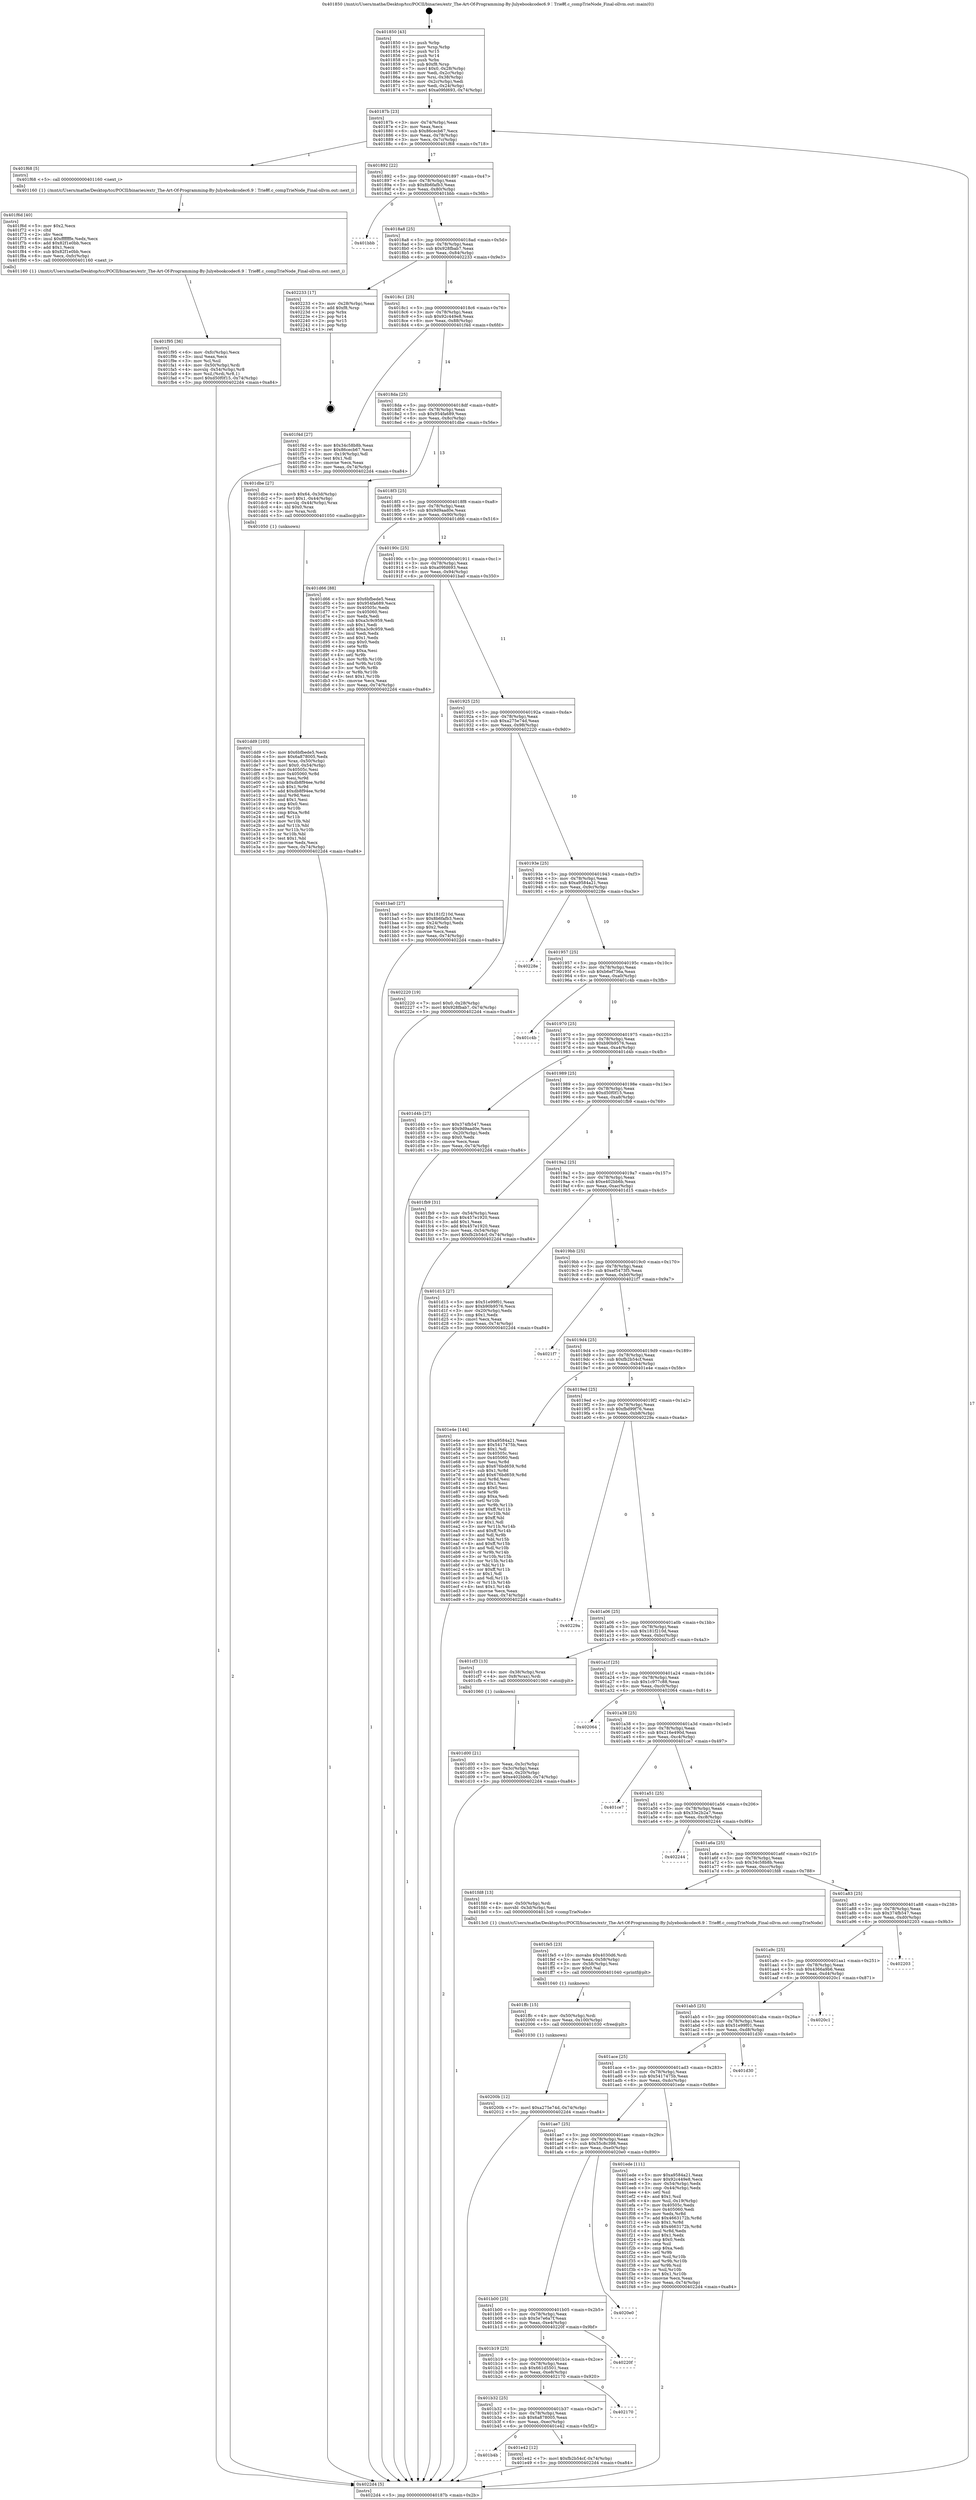 digraph "0x401850" {
  label = "0x401850 (/mnt/c/Users/mathe/Desktop/tcc/POCII/binaries/extr_The-Art-Of-Programming-By-Julyebookcodec6.9：Trie树.c_compTrieNode_Final-ollvm.out::main(0))"
  labelloc = "t"
  node[shape=record]

  Entry [label="",width=0.3,height=0.3,shape=circle,fillcolor=black,style=filled]
  "0x40187b" [label="{
     0x40187b [23]\l
     | [instrs]\l
     &nbsp;&nbsp;0x40187b \<+3\>: mov -0x74(%rbp),%eax\l
     &nbsp;&nbsp;0x40187e \<+2\>: mov %eax,%ecx\l
     &nbsp;&nbsp;0x401880 \<+6\>: sub $0x86cecb67,%ecx\l
     &nbsp;&nbsp;0x401886 \<+3\>: mov %eax,-0x78(%rbp)\l
     &nbsp;&nbsp;0x401889 \<+3\>: mov %ecx,-0x7c(%rbp)\l
     &nbsp;&nbsp;0x40188c \<+6\>: je 0000000000401f68 \<main+0x718\>\l
  }"]
  "0x401f68" [label="{
     0x401f68 [5]\l
     | [instrs]\l
     &nbsp;&nbsp;0x401f68 \<+5\>: call 0000000000401160 \<next_i\>\l
     | [calls]\l
     &nbsp;&nbsp;0x401160 \{1\} (/mnt/c/Users/mathe/Desktop/tcc/POCII/binaries/extr_The-Art-Of-Programming-By-Julyebookcodec6.9：Trie树.c_compTrieNode_Final-ollvm.out::next_i)\l
  }"]
  "0x401892" [label="{
     0x401892 [22]\l
     | [instrs]\l
     &nbsp;&nbsp;0x401892 \<+5\>: jmp 0000000000401897 \<main+0x47\>\l
     &nbsp;&nbsp;0x401897 \<+3\>: mov -0x78(%rbp),%eax\l
     &nbsp;&nbsp;0x40189a \<+5\>: sub $0x8b6fafb3,%eax\l
     &nbsp;&nbsp;0x40189f \<+3\>: mov %eax,-0x80(%rbp)\l
     &nbsp;&nbsp;0x4018a2 \<+6\>: je 0000000000401bbb \<main+0x36b\>\l
  }"]
  Exit [label="",width=0.3,height=0.3,shape=circle,fillcolor=black,style=filled,peripheries=2]
  "0x401bbb" [label="{
     0x401bbb\l
  }", style=dashed]
  "0x4018a8" [label="{
     0x4018a8 [25]\l
     | [instrs]\l
     &nbsp;&nbsp;0x4018a8 \<+5\>: jmp 00000000004018ad \<main+0x5d\>\l
     &nbsp;&nbsp;0x4018ad \<+3\>: mov -0x78(%rbp),%eax\l
     &nbsp;&nbsp;0x4018b0 \<+5\>: sub $0x928fbab7,%eax\l
     &nbsp;&nbsp;0x4018b5 \<+6\>: mov %eax,-0x84(%rbp)\l
     &nbsp;&nbsp;0x4018bb \<+6\>: je 0000000000402233 \<main+0x9e3\>\l
  }"]
  "0x40200b" [label="{
     0x40200b [12]\l
     | [instrs]\l
     &nbsp;&nbsp;0x40200b \<+7\>: movl $0xa275e74d,-0x74(%rbp)\l
     &nbsp;&nbsp;0x402012 \<+5\>: jmp 00000000004022d4 \<main+0xa84\>\l
  }"]
  "0x402233" [label="{
     0x402233 [17]\l
     | [instrs]\l
     &nbsp;&nbsp;0x402233 \<+3\>: mov -0x28(%rbp),%eax\l
     &nbsp;&nbsp;0x402236 \<+7\>: add $0xf8,%rsp\l
     &nbsp;&nbsp;0x40223d \<+1\>: pop %rbx\l
     &nbsp;&nbsp;0x40223e \<+2\>: pop %r14\l
     &nbsp;&nbsp;0x402240 \<+2\>: pop %r15\l
     &nbsp;&nbsp;0x402242 \<+1\>: pop %rbp\l
     &nbsp;&nbsp;0x402243 \<+1\>: ret\l
  }"]
  "0x4018c1" [label="{
     0x4018c1 [25]\l
     | [instrs]\l
     &nbsp;&nbsp;0x4018c1 \<+5\>: jmp 00000000004018c6 \<main+0x76\>\l
     &nbsp;&nbsp;0x4018c6 \<+3\>: mov -0x78(%rbp),%eax\l
     &nbsp;&nbsp;0x4018c9 \<+5\>: sub $0x92c449e8,%eax\l
     &nbsp;&nbsp;0x4018ce \<+6\>: mov %eax,-0x88(%rbp)\l
     &nbsp;&nbsp;0x4018d4 \<+6\>: je 0000000000401f4d \<main+0x6fd\>\l
  }"]
  "0x401ffc" [label="{
     0x401ffc [15]\l
     | [instrs]\l
     &nbsp;&nbsp;0x401ffc \<+4\>: mov -0x50(%rbp),%rdi\l
     &nbsp;&nbsp;0x402000 \<+6\>: mov %eax,-0x100(%rbp)\l
     &nbsp;&nbsp;0x402006 \<+5\>: call 0000000000401030 \<free@plt\>\l
     | [calls]\l
     &nbsp;&nbsp;0x401030 \{1\} (unknown)\l
  }"]
  "0x401f4d" [label="{
     0x401f4d [27]\l
     | [instrs]\l
     &nbsp;&nbsp;0x401f4d \<+5\>: mov $0x34c58b8b,%eax\l
     &nbsp;&nbsp;0x401f52 \<+5\>: mov $0x86cecb67,%ecx\l
     &nbsp;&nbsp;0x401f57 \<+3\>: mov -0x19(%rbp),%dl\l
     &nbsp;&nbsp;0x401f5a \<+3\>: test $0x1,%dl\l
     &nbsp;&nbsp;0x401f5d \<+3\>: cmovne %ecx,%eax\l
     &nbsp;&nbsp;0x401f60 \<+3\>: mov %eax,-0x74(%rbp)\l
     &nbsp;&nbsp;0x401f63 \<+5\>: jmp 00000000004022d4 \<main+0xa84\>\l
  }"]
  "0x4018da" [label="{
     0x4018da [25]\l
     | [instrs]\l
     &nbsp;&nbsp;0x4018da \<+5\>: jmp 00000000004018df \<main+0x8f\>\l
     &nbsp;&nbsp;0x4018df \<+3\>: mov -0x78(%rbp),%eax\l
     &nbsp;&nbsp;0x4018e2 \<+5\>: sub $0x954fa689,%eax\l
     &nbsp;&nbsp;0x4018e7 \<+6\>: mov %eax,-0x8c(%rbp)\l
     &nbsp;&nbsp;0x4018ed \<+6\>: je 0000000000401dbe \<main+0x56e\>\l
  }"]
  "0x401fe5" [label="{
     0x401fe5 [23]\l
     | [instrs]\l
     &nbsp;&nbsp;0x401fe5 \<+10\>: movabs $0x4030d6,%rdi\l
     &nbsp;&nbsp;0x401fef \<+3\>: mov %eax,-0x58(%rbp)\l
     &nbsp;&nbsp;0x401ff2 \<+3\>: mov -0x58(%rbp),%esi\l
     &nbsp;&nbsp;0x401ff5 \<+2\>: mov $0x0,%al\l
     &nbsp;&nbsp;0x401ff7 \<+5\>: call 0000000000401040 \<printf@plt\>\l
     | [calls]\l
     &nbsp;&nbsp;0x401040 \{1\} (unknown)\l
  }"]
  "0x401dbe" [label="{
     0x401dbe [27]\l
     | [instrs]\l
     &nbsp;&nbsp;0x401dbe \<+4\>: movb $0x64,-0x3d(%rbp)\l
     &nbsp;&nbsp;0x401dc2 \<+7\>: movl $0x1,-0x44(%rbp)\l
     &nbsp;&nbsp;0x401dc9 \<+4\>: movslq -0x44(%rbp),%rax\l
     &nbsp;&nbsp;0x401dcd \<+4\>: shl $0x0,%rax\l
     &nbsp;&nbsp;0x401dd1 \<+3\>: mov %rax,%rdi\l
     &nbsp;&nbsp;0x401dd4 \<+5\>: call 0000000000401050 \<malloc@plt\>\l
     | [calls]\l
     &nbsp;&nbsp;0x401050 \{1\} (unknown)\l
  }"]
  "0x4018f3" [label="{
     0x4018f3 [25]\l
     | [instrs]\l
     &nbsp;&nbsp;0x4018f3 \<+5\>: jmp 00000000004018f8 \<main+0xa8\>\l
     &nbsp;&nbsp;0x4018f8 \<+3\>: mov -0x78(%rbp),%eax\l
     &nbsp;&nbsp;0x4018fb \<+5\>: sub $0x9d9aad0e,%eax\l
     &nbsp;&nbsp;0x401900 \<+6\>: mov %eax,-0x90(%rbp)\l
     &nbsp;&nbsp;0x401906 \<+6\>: je 0000000000401d66 \<main+0x516\>\l
  }"]
  "0x401f95" [label="{
     0x401f95 [36]\l
     | [instrs]\l
     &nbsp;&nbsp;0x401f95 \<+6\>: mov -0xfc(%rbp),%ecx\l
     &nbsp;&nbsp;0x401f9b \<+3\>: imul %eax,%ecx\l
     &nbsp;&nbsp;0x401f9e \<+3\>: mov %cl,%sil\l
     &nbsp;&nbsp;0x401fa1 \<+4\>: mov -0x50(%rbp),%rdi\l
     &nbsp;&nbsp;0x401fa5 \<+4\>: movslq -0x54(%rbp),%r8\l
     &nbsp;&nbsp;0x401fa9 \<+4\>: mov %sil,(%rdi,%r8,1)\l
     &nbsp;&nbsp;0x401fad \<+7\>: movl $0xd50f0f15,-0x74(%rbp)\l
     &nbsp;&nbsp;0x401fb4 \<+5\>: jmp 00000000004022d4 \<main+0xa84\>\l
  }"]
  "0x401d66" [label="{
     0x401d66 [88]\l
     | [instrs]\l
     &nbsp;&nbsp;0x401d66 \<+5\>: mov $0x6bfbede5,%eax\l
     &nbsp;&nbsp;0x401d6b \<+5\>: mov $0x954fa689,%ecx\l
     &nbsp;&nbsp;0x401d70 \<+7\>: mov 0x40505c,%edx\l
     &nbsp;&nbsp;0x401d77 \<+7\>: mov 0x405060,%esi\l
     &nbsp;&nbsp;0x401d7e \<+2\>: mov %edx,%edi\l
     &nbsp;&nbsp;0x401d80 \<+6\>: sub $0xa3c9c959,%edi\l
     &nbsp;&nbsp;0x401d86 \<+3\>: sub $0x1,%edi\l
     &nbsp;&nbsp;0x401d89 \<+6\>: add $0xa3c9c959,%edi\l
     &nbsp;&nbsp;0x401d8f \<+3\>: imul %edi,%edx\l
     &nbsp;&nbsp;0x401d92 \<+3\>: and $0x1,%edx\l
     &nbsp;&nbsp;0x401d95 \<+3\>: cmp $0x0,%edx\l
     &nbsp;&nbsp;0x401d98 \<+4\>: sete %r8b\l
     &nbsp;&nbsp;0x401d9c \<+3\>: cmp $0xa,%esi\l
     &nbsp;&nbsp;0x401d9f \<+4\>: setl %r9b\l
     &nbsp;&nbsp;0x401da3 \<+3\>: mov %r8b,%r10b\l
     &nbsp;&nbsp;0x401da6 \<+3\>: and %r9b,%r10b\l
     &nbsp;&nbsp;0x401da9 \<+3\>: xor %r9b,%r8b\l
     &nbsp;&nbsp;0x401dac \<+3\>: or %r8b,%r10b\l
     &nbsp;&nbsp;0x401daf \<+4\>: test $0x1,%r10b\l
     &nbsp;&nbsp;0x401db3 \<+3\>: cmovne %ecx,%eax\l
     &nbsp;&nbsp;0x401db6 \<+3\>: mov %eax,-0x74(%rbp)\l
     &nbsp;&nbsp;0x401db9 \<+5\>: jmp 00000000004022d4 \<main+0xa84\>\l
  }"]
  "0x40190c" [label="{
     0x40190c [25]\l
     | [instrs]\l
     &nbsp;&nbsp;0x40190c \<+5\>: jmp 0000000000401911 \<main+0xc1\>\l
     &nbsp;&nbsp;0x401911 \<+3\>: mov -0x78(%rbp),%eax\l
     &nbsp;&nbsp;0x401914 \<+5\>: sub $0xa09fd693,%eax\l
     &nbsp;&nbsp;0x401919 \<+6\>: mov %eax,-0x94(%rbp)\l
     &nbsp;&nbsp;0x40191f \<+6\>: je 0000000000401ba0 \<main+0x350\>\l
  }"]
  "0x401f6d" [label="{
     0x401f6d [40]\l
     | [instrs]\l
     &nbsp;&nbsp;0x401f6d \<+5\>: mov $0x2,%ecx\l
     &nbsp;&nbsp;0x401f72 \<+1\>: cltd\l
     &nbsp;&nbsp;0x401f73 \<+2\>: idiv %ecx\l
     &nbsp;&nbsp;0x401f75 \<+6\>: imul $0xfffffffe,%edx,%ecx\l
     &nbsp;&nbsp;0x401f7b \<+6\>: add $0x82f1e0bb,%ecx\l
     &nbsp;&nbsp;0x401f81 \<+3\>: add $0x1,%ecx\l
     &nbsp;&nbsp;0x401f84 \<+6\>: sub $0x82f1e0bb,%ecx\l
     &nbsp;&nbsp;0x401f8a \<+6\>: mov %ecx,-0xfc(%rbp)\l
     &nbsp;&nbsp;0x401f90 \<+5\>: call 0000000000401160 \<next_i\>\l
     | [calls]\l
     &nbsp;&nbsp;0x401160 \{1\} (/mnt/c/Users/mathe/Desktop/tcc/POCII/binaries/extr_The-Art-Of-Programming-By-Julyebookcodec6.9：Trie树.c_compTrieNode_Final-ollvm.out::next_i)\l
  }"]
  "0x401ba0" [label="{
     0x401ba0 [27]\l
     | [instrs]\l
     &nbsp;&nbsp;0x401ba0 \<+5\>: mov $0x181f210d,%eax\l
     &nbsp;&nbsp;0x401ba5 \<+5\>: mov $0x8b6fafb3,%ecx\l
     &nbsp;&nbsp;0x401baa \<+3\>: mov -0x24(%rbp),%edx\l
     &nbsp;&nbsp;0x401bad \<+3\>: cmp $0x2,%edx\l
     &nbsp;&nbsp;0x401bb0 \<+3\>: cmovne %ecx,%eax\l
     &nbsp;&nbsp;0x401bb3 \<+3\>: mov %eax,-0x74(%rbp)\l
     &nbsp;&nbsp;0x401bb6 \<+5\>: jmp 00000000004022d4 \<main+0xa84\>\l
  }"]
  "0x401925" [label="{
     0x401925 [25]\l
     | [instrs]\l
     &nbsp;&nbsp;0x401925 \<+5\>: jmp 000000000040192a \<main+0xda\>\l
     &nbsp;&nbsp;0x40192a \<+3\>: mov -0x78(%rbp),%eax\l
     &nbsp;&nbsp;0x40192d \<+5\>: sub $0xa275e74d,%eax\l
     &nbsp;&nbsp;0x401932 \<+6\>: mov %eax,-0x98(%rbp)\l
     &nbsp;&nbsp;0x401938 \<+6\>: je 0000000000402220 \<main+0x9d0\>\l
  }"]
  "0x4022d4" [label="{
     0x4022d4 [5]\l
     | [instrs]\l
     &nbsp;&nbsp;0x4022d4 \<+5\>: jmp 000000000040187b \<main+0x2b\>\l
  }"]
  "0x401850" [label="{
     0x401850 [43]\l
     | [instrs]\l
     &nbsp;&nbsp;0x401850 \<+1\>: push %rbp\l
     &nbsp;&nbsp;0x401851 \<+3\>: mov %rsp,%rbp\l
     &nbsp;&nbsp;0x401854 \<+2\>: push %r15\l
     &nbsp;&nbsp;0x401856 \<+2\>: push %r14\l
     &nbsp;&nbsp;0x401858 \<+1\>: push %rbx\l
     &nbsp;&nbsp;0x401859 \<+7\>: sub $0xf8,%rsp\l
     &nbsp;&nbsp;0x401860 \<+7\>: movl $0x0,-0x28(%rbp)\l
     &nbsp;&nbsp;0x401867 \<+3\>: mov %edi,-0x2c(%rbp)\l
     &nbsp;&nbsp;0x40186a \<+4\>: mov %rsi,-0x38(%rbp)\l
     &nbsp;&nbsp;0x40186e \<+3\>: mov -0x2c(%rbp),%edi\l
     &nbsp;&nbsp;0x401871 \<+3\>: mov %edi,-0x24(%rbp)\l
     &nbsp;&nbsp;0x401874 \<+7\>: movl $0xa09fd693,-0x74(%rbp)\l
  }"]
  "0x401b4b" [label="{
     0x401b4b\l
  }", style=dashed]
  "0x402220" [label="{
     0x402220 [19]\l
     | [instrs]\l
     &nbsp;&nbsp;0x402220 \<+7\>: movl $0x0,-0x28(%rbp)\l
     &nbsp;&nbsp;0x402227 \<+7\>: movl $0x928fbab7,-0x74(%rbp)\l
     &nbsp;&nbsp;0x40222e \<+5\>: jmp 00000000004022d4 \<main+0xa84\>\l
  }"]
  "0x40193e" [label="{
     0x40193e [25]\l
     | [instrs]\l
     &nbsp;&nbsp;0x40193e \<+5\>: jmp 0000000000401943 \<main+0xf3\>\l
     &nbsp;&nbsp;0x401943 \<+3\>: mov -0x78(%rbp),%eax\l
     &nbsp;&nbsp;0x401946 \<+5\>: sub $0xa9584a21,%eax\l
     &nbsp;&nbsp;0x40194b \<+6\>: mov %eax,-0x9c(%rbp)\l
     &nbsp;&nbsp;0x401951 \<+6\>: je 000000000040228e \<main+0xa3e\>\l
  }"]
  "0x401e42" [label="{
     0x401e42 [12]\l
     | [instrs]\l
     &nbsp;&nbsp;0x401e42 \<+7\>: movl $0xfb2b54cf,-0x74(%rbp)\l
     &nbsp;&nbsp;0x401e49 \<+5\>: jmp 00000000004022d4 \<main+0xa84\>\l
  }"]
  "0x40228e" [label="{
     0x40228e\l
  }", style=dashed]
  "0x401957" [label="{
     0x401957 [25]\l
     | [instrs]\l
     &nbsp;&nbsp;0x401957 \<+5\>: jmp 000000000040195c \<main+0x10c\>\l
     &nbsp;&nbsp;0x40195c \<+3\>: mov -0x78(%rbp),%eax\l
     &nbsp;&nbsp;0x40195f \<+5\>: sub $0xb6ef736a,%eax\l
     &nbsp;&nbsp;0x401964 \<+6\>: mov %eax,-0xa0(%rbp)\l
     &nbsp;&nbsp;0x40196a \<+6\>: je 0000000000401c4b \<main+0x3fb\>\l
  }"]
  "0x401b32" [label="{
     0x401b32 [25]\l
     | [instrs]\l
     &nbsp;&nbsp;0x401b32 \<+5\>: jmp 0000000000401b37 \<main+0x2e7\>\l
     &nbsp;&nbsp;0x401b37 \<+3\>: mov -0x78(%rbp),%eax\l
     &nbsp;&nbsp;0x401b3a \<+5\>: sub $0x6a878005,%eax\l
     &nbsp;&nbsp;0x401b3f \<+6\>: mov %eax,-0xec(%rbp)\l
     &nbsp;&nbsp;0x401b45 \<+6\>: je 0000000000401e42 \<main+0x5f2\>\l
  }"]
  "0x401c4b" [label="{
     0x401c4b\l
  }", style=dashed]
  "0x401970" [label="{
     0x401970 [25]\l
     | [instrs]\l
     &nbsp;&nbsp;0x401970 \<+5\>: jmp 0000000000401975 \<main+0x125\>\l
     &nbsp;&nbsp;0x401975 \<+3\>: mov -0x78(%rbp),%eax\l
     &nbsp;&nbsp;0x401978 \<+5\>: sub $0xb90b9576,%eax\l
     &nbsp;&nbsp;0x40197d \<+6\>: mov %eax,-0xa4(%rbp)\l
     &nbsp;&nbsp;0x401983 \<+6\>: je 0000000000401d4b \<main+0x4fb\>\l
  }"]
  "0x402170" [label="{
     0x402170\l
  }", style=dashed]
  "0x401d4b" [label="{
     0x401d4b [27]\l
     | [instrs]\l
     &nbsp;&nbsp;0x401d4b \<+5\>: mov $0x374fb547,%eax\l
     &nbsp;&nbsp;0x401d50 \<+5\>: mov $0x9d9aad0e,%ecx\l
     &nbsp;&nbsp;0x401d55 \<+3\>: mov -0x20(%rbp),%edx\l
     &nbsp;&nbsp;0x401d58 \<+3\>: cmp $0x0,%edx\l
     &nbsp;&nbsp;0x401d5b \<+3\>: cmove %ecx,%eax\l
     &nbsp;&nbsp;0x401d5e \<+3\>: mov %eax,-0x74(%rbp)\l
     &nbsp;&nbsp;0x401d61 \<+5\>: jmp 00000000004022d4 \<main+0xa84\>\l
  }"]
  "0x401989" [label="{
     0x401989 [25]\l
     | [instrs]\l
     &nbsp;&nbsp;0x401989 \<+5\>: jmp 000000000040198e \<main+0x13e\>\l
     &nbsp;&nbsp;0x40198e \<+3\>: mov -0x78(%rbp),%eax\l
     &nbsp;&nbsp;0x401991 \<+5\>: sub $0xd50f0f15,%eax\l
     &nbsp;&nbsp;0x401996 \<+6\>: mov %eax,-0xa8(%rbp)\l
     &nbsp;&nbsp;0x40199c \<+6\>: je 0000000000401fb9 \<main+0x769\>\l
  }"]
  "0x401b19" [label="{
     0x401b19 [25]\l
     | [instrs]\l
     &nbsp;&nbsp;0x401b19 \<+5\>: jmp 0000000000401b1e \<main+0x2ce\>\l
     &nbsp;&nbsp;0x401b1e \<+3\>: mov -0x78(%rbp),%eax\l
     &nbsp;&nbsp;0x401b21 \<+5\>: sub $0x661d5501,%eax\l
     &nbsp;&nbsp;0x401b26 \<+6\>: mov %eax,-0xe8(%rbp)\l
     &nbsp;&nbsp;0x401b2c \<+6\>: je 0000000000402170 \<main+0x920\>\l
  }"]
  "0x401fb9" [label="{
     0x401fb9 [31]\l
     | [instrs]\l
     &nbsp;&nbsp;0x401fb9 \<+3\>: mov -0x54(%rbp),%eax\l
     &nbsp;&nbsp;0x401fbc \<+5\>: sub $0x457e1920,%eax\l
     &nbsp;&nbsp;0x401fc1 \<+3\>: add $0x1,%eax\l
     &nbsp;&nbsp;0x401fc4 \<+5\>: add $0x457e1920,%eax\l
     &nbsp;&nbsp;0x401fc9 \<+3\>: mov %eax,-0x54(%rbp)\l
     &nbsp;&nbsp;0x401fcc \<+7\>: movl $0xfb2b54cf,-0x74(%rbp)\l
     &nbsp;&nbsp;0x401fd3 \<+5\>: jmp 00000000004022d4 \<main+0xa84\>\l
  }"]
  "0x4019a2" [label="{
     0x4019a2 [25]\l
     | [instrs]\l
     &nbsp;&nbsp;0x4019a2 \<+5\>: jmp 00000000004019a7 \<main+0x157\>\l
     &nbsp;&nbsp;0x4019a7 \<+3\>: mov -0x78(%rbp),%eax\l
     &nbsp;&nbsp;0x4019aa \<+5\>: sub $0xe402bb6b,%eax\l
     &nbsp;&nbsp;0x4019af \<+6\>: mov %eax,-0xac(%rbp)\l
     &nbsp;&nbsp;0x4019b5 \<+6\>: je 0000000000401d15 \<main+0x4c5\>\l
  }"]
  "0x40220f" [label="{
     0x40220f\l
  }", style=dashed]
  "0x401d15" [label="{
     0x401d15 [27]\l
     | [instrs]\l
     &nbsp;&nbsp;0x401d15 \<+5\>: mov $0x51e99f01,%eax\l
     &nbsp;&nbsp;0x401d1a \<+5\>: mov $0xb90b9576,%ecx\l
     &nbsp;&nbsp;0x401d1f \<+3\>: mov -0x20(%rbp),%edx\l
     &nbsp;&nbsp;0x401d22 \<+3\>: cmp $0x1,%edx\l
     &nbsp;&nbsp;0x401d25 \<+3\>: cmovl %ecx,%eax\l
     &nbsp;&nbsp;0x401d28 \<+3\>: mov %eax,-0x74(%rbp)\l
     &nbsp;&nbsp;0x401d2b \<+5\>: jmp 00000000004022d4 \<main+0xa84\>\l
  }"]
  "0x4019bb" [label="{
     0x4019bb [25]\l
     | [instrs]\l
     &nbsp;&nbsp;0x4019bb \<+5\>: jmp 00000000004019c0 \<main+0x170\>\l
     &nbsp;&nbsp;0x4019c0 \<+3\>: mov -0x78(%rbp),%eax\l
     &nbsp;&nbsp;0x4019c3 \<+5\>: sub $0xef5473f5,%eax\l
     &nbsp;&nbsp;0x4019c8 \<+6\>: mov %eax,-0xb0(%rbp)\l
     &nbsp;&nbsp;0x4019ce \<+6\>: je 00000000004021f7 \<main+0x9a7\>\l
  }"]
  "0x401b00" [label="{
     0x401b00 [25]\l
     | [instrs]\l
     &nbsp;&nbsp;0x401b00 \<+5\>: jmp 0000000000401b05 \<main+0x2b5\>\l
     &nbsp;&nbsp;0x401b05 \<+3\>: mov -0x78(%rbp),%eax\l
     &nbsp;&nbsp;0x401b08 \<+5\>: sub $0x5e7e6a7f,%eax\l
     &nbsp;&nbsp;0x401b0d \<+6\>: mov %eax,-0xe4(%rbp)\l
     &nbsp;&nbsp;0x401b13 \<+6\>: je 000000000040220f \<main+0x9bf\>\l
  }"]
  "0x4021f7" [label="{
     0x4021f7\l
  }", style=dashed]
  "0x4019d4" [label="{
     0x4019d4 [25]\l
     | [instrs]\l
     &nbsp;&nbsp;0x4019d4 \<+5\>: jmp 00000000004019d9 \<main+0x189\>\l
     &nbsp;&nbsp;0x4019d9 \<+3\>: mov -0x78(%rbp),%eax\l
     &nbsp;&nbsp;0x4019dc \<+5\>: sub $0xfb2b54cf,%eax\l
     &nbsp;&nbsp;0x4019e1 \<+6\>: mov %eax,-0xb4(%rbp)\l
     &nbsp;&nbsp;0x4019e7 \<+6\>: je 0000000000401e4e \<main+0x5fe\>\l
  }"]
  "0x4020e0" [label="{
     0x4020e0\l
  }", style=dashed]
  "0x401e4e" [label="{
     0x401e4e [144]\l
     | [instrs]\l
     &nbsp;&nbsp;0x401e4e \<+5\>: mov $0xa9584a21,%eax\l
     &nbsp;&nbsp;0x401e53 \<+5\>: mov $0x5417475b,%ecx\l
     &nbsp;&nbsp;0x401e58 \<+2\>: mov $0x1,%dl\l
     &nbsp;&nbsp;0x401e5a \<+7\>: mov 0x40505c,%esi\l
     &nbsp;&nbsp;0x401e61 \<+7\>: mov 0x405060,%edi\l
     &nbsp;&nbsp;0x401e68 \<+3\>: mov %esi,%r8d\l
     &nbsp;&nbsp;0x401e6b \<+7\>: sub $0x676bd659,%r8d\l
     &nbsp;&nbsp;0x401e72 \<+4\>: sub $0x1,%r8d\l
     &nbsp;&nbsp;0x401e76 \<+7\>: add $0x676bd659,%r8d\l
     &nbsp;&nbsp;0x401e7d \<+4\>: imul %r8d,%esi\l
     &nbsp;&nbsp;0x401e81 \<+3\>: and $0x1,%esi\l
     &nbsp;&nbsp;0x401e84 \<+3\>: cmp $0x0,%esi\l
     &nbsp;&nbsp;0x401e87 \<+4\>: sete %r9b\l
     &nbsp;&nbsp;0x401e8b \<+3\>: cmp $0xa,%edi\l
     &nbsp;&nbsp;0x401e8e \<+4\>: setl %r10b\l
     &nbsp;&nbsp;0x401e92 \<+3\>: mov %r9b,%r11b\l
     &nbsp;&nbsp;0x401e95 \<+4\>: xor $0xff,%r11b\l
     &nbsp;&nbsp;0x401e99 \<+3\>: mov %r10b,%bl\l
     &nbsp;&nbsp;0x401e9c \<+3\>: xor $0xff,%bl\l
     &nbsp;&nbsp;0x401e9f \<+3\>: xor $0x1,%dl\l
     &nbsp;&nbsp;0x401ea2 \<+3\>: mov %r11b,%r14b\l
     &nbsp;&nbsp;0x401ea5 \<+4\>: and $0xff,%r14b\l
     &nbsp;&nbsp;0x401ea9 \<+3\>: and %dl,%r9b\l
     &nbsp;&nbsp;0x401eac \<+3\>: mov %bl,%r15b\l
     &nbsp;&nbsp;0x401eaf \<+4\>: and $0xff,%r15b\l
     &nbsp;&nbsp;0x401eb3 \<+3\>: and %dl,%r10b\l
     &nbsp;&nbsp;0x401eb6 \<+3\>: or %r9b,%r14b\l
     &nbsp;&nbsp;0x401eb9 \<+3\>: or %r10b,%r15b\l
     &nbsp;&nbsp;0x401ebc \<+3\>: xor %r15b,%r14b\l
     &nbsp;&nbsp;0x401ebf \<+3\>: or %bl,%r11b\l
     &nbsp;&nbsp;0x401ec2 \<+4\>: xor $0xff,%r11b\l
     &nbsp;&nbsp;0x401ec6 \<+3\>: or $0x1,%dl\l
     &nbsp;&nbsp;0x401ec9 \<+3\>: and %dl,%r11b\l
     &nbsp;&nbsp;0x401ecc \<+3\>: or %r11b,%r14b\l
     &nbsp;&nbsp;0x401ecf \<+4\>: test $0x1,%r14b\l
     &nbsp;&nbsp;0x401ed3 \<+3\>: cmovne %ecx,%eax\l
     &nbsp;&nbsp;0x401ed6 \<+3\>: mov %eax,-0x74(%rbp)\l
     &nbsp;&nbsp;0x401ed9 \<+5\>: jmp 00000000004022d4 \<main+0xa84\>\l
  }"]
  "0x4019ed" [label="{
     0x4019ed [25]\l
     | [instrs]\l
     &nbsp;&nbsp;0x4019ed \<+5\>: jmp 00000000004019f2 \<main+0x1a2\>\l
     &nbsp;&nbsp;0x4019f2 \<+3\>: mov -0x78(%rbp),%eax\l
     &nbsp;&nbsp;0x4019f5 \<+5\>: sub $0xfbd99f76,%eax\l
     &nbsp;&nbsp;0x4019fa \<+6\>: mov %eax,-0xb8(%rbp)\l
     &nbsp;&nbsp;0x401a00 \<+6\>: je 000000000040229a \<main+0xa4a\>\l
  }"]
  "0x401ae7" [label="{
     0x401ae7 [25]\l
     | [instrs]\l
     &nbsp;&nbsp;0x401ae7 \<+5\>: jmp 0000000000401aec \<main+0x29c\>\l
     &nbsp;&nbsp;0x401aec \<+3\>: mov -0x78(%rbp),%eax\l
     &nbsp;&nbsp;0x401aef \<+5\>: sub $0x55c8c398,%eax\l
     &nbsp;&nbsp;0x401af4 \<+6\>: mov %eax,-0xe0(%rbp)\l
     &nbsp;&nbsp;0x401afa \<+6\>: je 00000000004020e0 \<main+0x890\>\l
  }"]
  "0x40229a" [label="{
     0x40229a\l
  }", style=dashed]
  "0x401a06" [label="{
     0x401a06 [25]\l
     | [instrs]\l
     &nbsp;&nbsp;0x401a06 \<+5\>: jmp 0000000000401a0b \<main+0x1bb\>\l
     &nbsp;&nbsp;0x401a0b \<+3\>: mov -0x78(%rbp),%eax\l
     &nbsp;&nbsp;0x401a0e \<+5\>: sub $0x181f210d,%eax\l
     &nbsp;&nbsp;0x401a13 \<+6\>: mov %eax,-0xbc(%rbp)\l
     &nbsp;&nbsp;0x401a19 \<+6\>: je 0000000000401cf3 \<main+0x4a3\>\l
  }"]
  "0x401ede" [label="{
     0x401ede [111]\l
     | [instrs]\l
     &nbsp;&nbsp;0x401ede \<+5\>: mov $0xa9584a21,%eax\l
     &nbsp;&nbsp;0x401ee3 \<+5\>: mov $0x92c449e8,%ecx\l
     &nbsp;&nbsp;0x401ee8 \<+3\>: mov -0x54(%rbp),%edx\l
     &nbsp;&nbsp;0x401eeb \<+3\>: cmp -0x44(%rbp),%edx\l
     &nbsp;&nbsp;0x401eee \<+4\>: setl %sil\l
     &nbsp;&nbsp;0x401ef2 \<+4\>: and $0x1,%sil\l
     &nbsp;&nbsp;0x401ef6 \<+4\>: mov %sil,-0x19(%rbp)\l
     &nbsp;&nbsp;0x401efa \<+7\>: mov 0x40505c,%edx\l
     &nbsp;&nbsp;0x401f01 \<+7\>: mov 0x405060,%edi\l
     &nbsp;&nbsp;0x401f08 \<+3\>: mov %edx,%r8d\l
     &nbsp;&nbsp;0x401f0b \<+7\>: add $0x4663172b,%r8d\l
     &nbsp;&nbsp;0x401f12 \<+4\>: sub $0x1,%r8d\l
     &nbsp;&nbsp;0x401f16 \<+7\>: sub $0x4663172b,%r8d\l
     &nbsp;&nbsp;0x401f1d \<+4\>: imul %r8d,%edx\l
     &nbsp;&nbsp;0x401f21 \<+3\>: and $0x1,%edx\l
     &nbsp;&nbsp;0x401f24 \<+3\>: cmp $0x0,%edx\l
     &nbsp;&nbsp;0x401f27 \<+4\>: sete %sil\l
     &nbsp;&nbsp;0x401f2b \<+3\>: cmp $0xa,%edi\l
     &nbsp;&nbsp;0x401f2e \<+4\>: setl %r9b\l
     &nbsp;&nbsp;0x401f32 \<+3\>: mov %sil,%r10b\l
     &nbsp;&nbsp;0x401f35 \<+3\>: and %r9b,%r10b\l
     &nbsp;&nbsp;0x401f38 \<+3\>: xor %r9b,%sil\l
     &nbsp;&nbsp;0x401f3b \<+3\>: or %sil,%r10b\l
     &nbsp;&nbsp;0x401f3e \<+4\>: test $0x1,%r10b\l
     &nbsp;&nbsp;0x401f42 \<+3\>: cmovne %ecx,%eax\l
     &nbsp;&nbsp;0x401f45 \<+3\>: mov %eax,-0x74(%rbp)\l
     &nbsp;&nbsp;0x401f48 \<+5\>: jmp 00000000004022d4 \<main+0xa84\>\l
  }"]
  "0x401cf3" [label="{
     0x401cf3 [13]\l
     | [instrs]\l
     &nbsp;&nbsp;0x401cf3 \<+4\>: mov -0x38(%rbp),%rax\l
     &nbsp;&nbsp;0x401cf7 \<+4\>: mov 0x8(%rax),%rdi\l
     &nbsp;&nbsp;0x401cfb \<+5\>: call 0000000000401060 \<atoi@plt\>\l
     | [calls]\l
     &nbsp;&nbsp;0x401060 \{1\} (unknown)\l
  }"]
  "0x401a1f" [label="{
     0x401a1f [25]\l
     | [instrs]\l
     &nbsp;&nbsp;0x401a1f \<+5\>: jmp 0000000000401a24 \<main+0x1d4\>\l
     &nbsp;&nbsp;0x401a24 \<+3\>: mov -0x78(%rbp),%eax\l
     &nbsp;&nbsp;0x401a27 \<+5\>: sub $0x1c977c88,%eax\l
     &nbsp;&nbsp;0x401a2c \<+6\>: mov %eax,-0xc0(%rbp)\l
     &nbsp;&nbsp;0x401a32 \<+6\>: je 0000000000402064 \<main+0x814\>\l
  }"]
  "0x401d00" [label="{
     0x401d00 [21]\l
     | [instrs]\l
     &nbsp;&nbsp;0x401d00 \<+3\>: mov %eax,-0x3c(%rbp)\l
     &nbsp;&nbsp;0x401d03 \<+3\>: mov -0x3c(%rbp),%eax\l
     &nbsp;&nbsp;0x401d06 \<+3\>: mov %eax,-0x20(%rbp)\l
     &nbsp;&nbsp;0x401d09 \<+7\>: movl $0xe402bb6b,-0x74(%rbp)\l
     &nbsp;&nbsp;0x401d10 \<+5\>: jmp 00000000004022d4 \<main+0xa84\>\l
  }"]
  "0x401dd9" [label="{
     0x401dd9 [105]\l
     | [instrs]\l
     &nbsp;&nbsp;0x401dd9 \<+5\>: mov $0x6bfbede5,%ecx\l
     &nbsp;&nbsp;0x401dde \<+5\>: mov $0x6a878005,%edx\l
     &nbsp;&nbsp;0x401de3 \<+4\>: mov %rax,-0x50(%rbp)\l
     &nbsp;&nbsp;0x401de7 \<+7\>: movl $0x0,-0x54(%rbp)\l
     &nbsp;&nbsp;0x401dee \<+7\>: mov 0x40505c,%esi\l
     &nbsp;&nbsp;0x401df5 \<+8\>: mov 0x405060,%r8d\l
     &nbsp;&nbsp;0x401dfd \<+3\>: mov %esi,%r9d\l
     &nbsp;&nbsp;0x401e00 \<+7\>: sub $0xdb8f94ee,%r9d\l
     &nbsp;&nbsp;0x401e07 \<+4\>: sub $0x1,%r9d\l
     &nbsp;&nbsp;0x401e0b \<+7\>: add $0xdb8f94ee,%r9d\l
     &nbsp;&nbsp;0x401e12 \<+4\>: imul %r9d,%esi\l
     &nbsp;&nbsp;0x401e16 \<+3\>: and $0x1,%esi\l
     &nbsp;&nbsp;0x401e19 \<+3\>: cmp $0x0,%esi\l
     &nbsp;&nbsp;0x401e1c \<+4\>: sete %r10b\l
     &nbsp;&nbsp;0x401e20 \<+4\>: cmp $0xa,%r8d\l
     &nbsp;&nbsp;0x401e24 \<+4\>: setl %r11b\l
     &nbsp;&nbsp;0x401e28 \<+3\>: mov %r10b,%bl\l
     &nbsp;&nbsp;0x401e2b \<+3\>: and %r11b,%bl\l
     &nbsp;&nbsp;0x401e2e \<+3\>: xor %r11b,%r10b\l
     &nbsp;&nbsp;0x401e31 \<+3\>: or %r10b,%bl\l
     &nbsp;&nbsp;0x401e34 \<+3\>: test $0x1,%bl\l
     &nbsp;&nbsp;0x401e37 \<+3\>: cmovne %edx,%ecx\l
     &nbsp;&nbsp;0x401e3a \<+3\>: mov %ecx,-0x74(%rbp)\l
     &nbsp;&nbsp;0x401e3d \<+5\>: jmp 00000000004022d4 \<main+0xa84\>\l
  }"]
  "0x401ace" [label="{
     0x401ace [25]\l
     | [instrs]\l
     &nbsp;&nbsp;0x401ace \<+5\>: jmp 0000000000401ad3 \<main+0x283\>\l
     &nbsp;&nbsp;0x401ad3 \<+3\>: mov -0x78(%rbp),%eax\l
     &nbsp;&nbsp;0x401ad6 \<+5\>: sub $0x5417475b,%eax\l
     &nbsp;&nbsp;0x401adb \<+6\>: mov %eax,-0xdc(%rbp)\l
     &nbsp;&nbsp;0x401ae1 \<+6\>: je 0000000000401ede \<main+0x68e\>\l
  }"]
  "0x402064" [label="{
     0x402064\l
  }", style=dashed]
  "0x401a38" [label="{
     0x401a38 [25]\l
     | [instrs]\l
     &nbsp;&nbsp;0x401a38 \<+5\>: jmp 0000000000401a3d \<main+0x1ed\>\l
     &nbsp;&nbsp;0x401a3d \<+3\>: mov -0x78(%rbp),%eax\l
     &nbsp;&nbsp;0x401a40 \<+5\>: sub $0x216e490d,%eax\l
     &nbsp;&nbsp;0x401a45 \<+6\>: mov %eax,-0xc4(%rbp)\l
     &nbsp;&nbsp;0x401a4b \<+6\>: je 0000000000401ce7 \<main+0x497\>\l
  }"]
  "0x401d30" [label="{
     0x401d30\l
  }", style=dashed]
  "0x401ce7" [label="{
     0x401ce7\l
  }", style=dashed]
  "0x401a51" [label="{
     0x401a51 [25]\l
     | [instrs]\l
     &nbsp;&nbsp;0x401a51 \<+5\>: jmp 0000000000401a56 \<main+0x206\>\l
     &nbsp;&nbsp;0x401a56 \<+3\>: mov -0x78(%rbp),%eax\l
     &nbsp;&nbsp;0x401a59 \<+5\>: sub $0x33e2b2a7,%eax\l
     &nbsp;&nbsp;0x401a5e \<+6\>: mov %eax,-0xc8(%rbp)\l
     &nbsp;&nbsp;0x401a64 \<+6\>: je 0000000000402244 \<main+0x9f4\>\l
  }"]
  "0x401ab5" [label="{
     0x401ab5 [25]\l
     | [instrs]\l
     &nbsp;&nbsp;0x401ab5 \<+5\>: jmp 0000000000401aba \<main+0x26a\>\l
     &nbsp;&nbsp;0x401aba \<+3\>: mov -0x78(%rbp),%eax\l
     &nbsp;&nbsp;0x401abd \<+5\>: sub $0x51e99f01,%eax\l
     &nbsp;&nbsp;0x401ac2 \<+6\>: mov %eax,-0xd8(%rbp)\l
     &nbsp;&nbsp;0x401ac8 \<+6\>: je 0000000000401d30 \<main+0x4e0\>\l
  }"]
  "0x402244" [label="{
     0x402244\l
  }", style=dashed]
  "0x401a6a" [label="{
     0x401a6a [25]\l
     | [instrs]\l
     &nbsp;&nbsp;0x401a6a \<+5\>: jmp 0000000000401a6f \<main+0x21f\>\l
     &nbsp;&nbsp;0x401a6f \<+3\>: mov -0x78(%rbp),%eax\l
     &nbsp;&nbsp;0x401a72 \<+5\>: sub $0x34c58b8b,%eax\l
     &nbsp;&nbsp;0x401a77 \<+6\>: mov %eax,-0xcc(%rbp)\l
     &nbsp;&nbsp;0x401a7d \<+6\>: je 0000000000401fd8 \<main+0x788\>\l
  }"]
  "0x4020c1" [label="{
     0x4020c1\l
  }", style=dashed]
  "0x401fd8" [label="{
     0x401fd8 [13]\l
     | [instrs]\l
     &nbsp;&nbsp;0x401fd8 \<+4\>: mov -0x50(%rbp),%rdi\l
     &nbsp;&nbsp;0x401fdc \<+4\>: movsbl -0x3d(%rbp),%esi\l
     &nbsp;&nbsp;0x401fe0 \<+5\>: call 00000000004013c0 \<compTrieNode\>\l
     | [calls]\l
     &nbsp;&nbsp;0x4013c0 \{1\} (/mnt/c/Users/mathe/Desktop/tcc/POCII/binaries/extr_The-Art-Of-Programming-By-Julyebookcodec6.9：Trie树.c_compTrieNode_Final-ollvm.out::compTrieNode)\l
  }"]
  "0x401a83" [label="{
     0x401a83 [25]\l
     | [instrs]\l
     &nbsp;&nbsp;0x401a83 \<+5\>: jmp 0000000000401a88 \<main+0x238\>\l
     &nbsp;&nbsp;0x401a88 \<+3\>: mov -0x78(%rbp),%eax\l
     &nbsp;&nbsp;0x401a8b \<+5\>: sub $0x374fb547,%eax\l
     &nbsp;&nbsp;0x401a90 \<+6\>: mov %eax,-0xd0(%rbp)\l
     &nbsp;&nbsp;0x401a96 \<+6\>: je 0000000000402203 \<main+0x9b3\>\l
  }"]
  "0x401a9c" [label="{
     0x401a9c [25]\l
     | [instrs]\l
     &nbsp;&nbsp;0x401a9c \<+5\>: jmp 0000000000401aa1 \<main+0x251\>\l
     &nbsp;&nbsp;0x401aa1 \<+3\>: mov -0x78(%rbp),%eax\l
     &nbsp;&nbsp;0x401aa4 \<+5\>: sub $0x4366a9b6,%eax\l
     &nbsp;&nbsp;0x401aa9 \<+6\>: mov %eax,-0xd4(%rbp)\l
     &nbsp;&nbsp;0x401aaf \<+6\>: je 00000000004020c1 \<main+0x871\>\l
  }"]
  "0x402203" [label="{
     0x402203\l
  }", style=dashed]
  Entry -> "0x401850" [label=" 1"]
  "0x40187b" -> "0x401f68" [label=" 1"]
  "0x40187b" -> "0x401892" [label=" 17"]
  "0x402233" -> Exit [label=" 1"]
  "0x401892" -> "0x401bbb" [label=" 0"]
  "0x401892" -> "0x4018a8" [label=" 17"]
  "0x402220" -> "0x4022d4" [label=" 1"]
  "0x4018a8" -> "0x402233" [label=" 1"]
  "0x4018a8" -> "0x4018c1" [label=" 16"]
  "0x40200b" -> "0x4022d4" [label=" 1"]
  "0x4018c1" -> "0x401f4d" [label=" 2"]
  "0x4018c1" -> "0x4018da" [label=" 14"]
  "0x401ffc" -> "0x40200b" [label=" 1"]
  "0x4018da" -> "0x401dbe" [label=" 1"]
  "0x4018da" -> "0x4018f3" [label=" 13"]
  "0x401fe5" -> "0x401ffc" [label=" 1"]
  "0x4018f3" -> "0x401d66" [label=" 1"]
  "0x4018f3" -> "0x40190c" [label=" 12"]
  "0x401fd8" -> "0x401fe5" [label=" 1"]
  "0x40190c" -> "0x401ba0" [label=" 1"]
  "0x40190c" -> "0x401925" [label=" 11"]
  "0x401ba0" -> "0x4022d4" [label=" 1"]
  "0x401850" -> "0x40187b" [label=" 1"]
  "0x4022d4" -> "0x40187b" [label=" 17"]
  "0x401fb9" -> "0x4022d4" [label=" 1"]
  "0x401925" -> "0x402220" [label=" 1"]
  "0x401925" -> "0x40193e" [label=" 10"]
  "0x401f95" -> "0x4022d4" [label=" 1"]
  "0x40193e" -> "0x40228e" [label=" 0"]
  "0x40193e" -> "0x401957" [label=" 10"]
  "0x401f6d" -> "0x401f95" [label=" 1"]
  "0x401957" -> "0x401c4b" [label=" 0"]
  "0x401957" -> "0x401970" [label=" 10"]
  "0x401f4d" -> "0x4022d4" [label=" 2"]
  "0x401970" -> "0x401d4b" [label=" 1"]
  "0x401970" -> "0x401989" [label=" 9"]
  "0x401ede" -> "0x4022d4" [label=" 2"]
  "0x401989" -> "0x401fb9" [label=" 1"]
  "0x401989" -> "0x4019a2" [label=" 8"]
  "0x401e42" -> "0x4022d4" [label=" 1"]
  "0x4019a2" -> "0x401d15" [label=" 1"]
  "0x4019a2" -> "0x4019bb" [label=" 7"]
  "0x401b32" -> "0x401b4b" [label=" 0"]
  "0x4019bb" -> "0x4021f7" [label=" 0"]
  "0x4019bb" -> "0x4019d4" [label=" 7"]
  "0x401f68" -> "0x401f6d" [label=" 1"]
  "0x4019d4" -> "0x401e4e" [label=" 2"]
  "0x4019d4" -> "0x4019ed" [label=" 5"]
  "0x401b19" -> "0x401b32" [label=" 1"]
  "0x4019ed" -> "0x40229a" [label=" 0"]
  "0x4019ed" -> "0x401a06" [label=" 5"]
  "0x401e4e" -> "0x4022d4" [label=" 2"]
  "0x401a06" -> "0x401cf3" [label=" 1"]
  "0x401a06" -> "0x401a1f" [label=" 4"]
  "0x401cf3" -> "0x401d00" [label=" 1"]
  "0x401d00" -> "0x4022d4" [label=" 1"]
  "0x401d15" -> "0x4022d4" [label=" 1"]
  "0x401d4b" -> "0x4022d4" [label=" 1"]
  "0x401d66" -> "0x4022d4" [label=" 1"]
  "0x401dbe" -> "0x401dd9" [label=" 1"]
  "0x401dd9" -> "0x4022d4" [label=" 1"]
  "0x401b00" -> "0x401b19" [label=" 1"]
  "0x401a1f" -> "0x402064" [label=" 0"]
  "0x401a1f" -> "0x401a38" [label=" 4"]
  "0x401b32" -> "0x401e42" [label=" 1"]
  "0x401a38" -> "0x401ce7" [label=" 0"]
  "0x401a38" -> "0x401a51" [label=" 4"]
  "0x401ae7" -> "0x401b00" [label=" 1"]
  "0x401a51" -> "0x402244" [label=" 0"]
  "0x401a51" -> "0x401a6a" [label=" 4"]
  "0x401b19" -> "0x402170" [label=" 0"]
  "0x401a6a" -> "0x401fd8" [label=" 1"]
  "0x401a6a" -> "0x401a83" [label=" 3"]
  "0x401ace" -> "0x401ae7" [label=" 1"]
  "0x401a83" -> "0x402203" [label=" 0"]
  "0x401a83" -> "0x401a9c" [label=" 3"]
  "0x401ace" -> "0x401ede" [label=" 2"]
  "0x401a9c" -> "0x4020c1" [label=" 0"]
  "0x401a9c" -> "0x401ab5" [label=" 3"]
  "0x401ae7" -> "0x4020e0" [label=" 0"]
  "0x401ab5" -> "0x401d30" [label=" 0"]
  "0x401ab5" -> "0x401ace" [label=" 3"]
  "0x401b00" -> "0x40220f" [label=" 0"]
}
